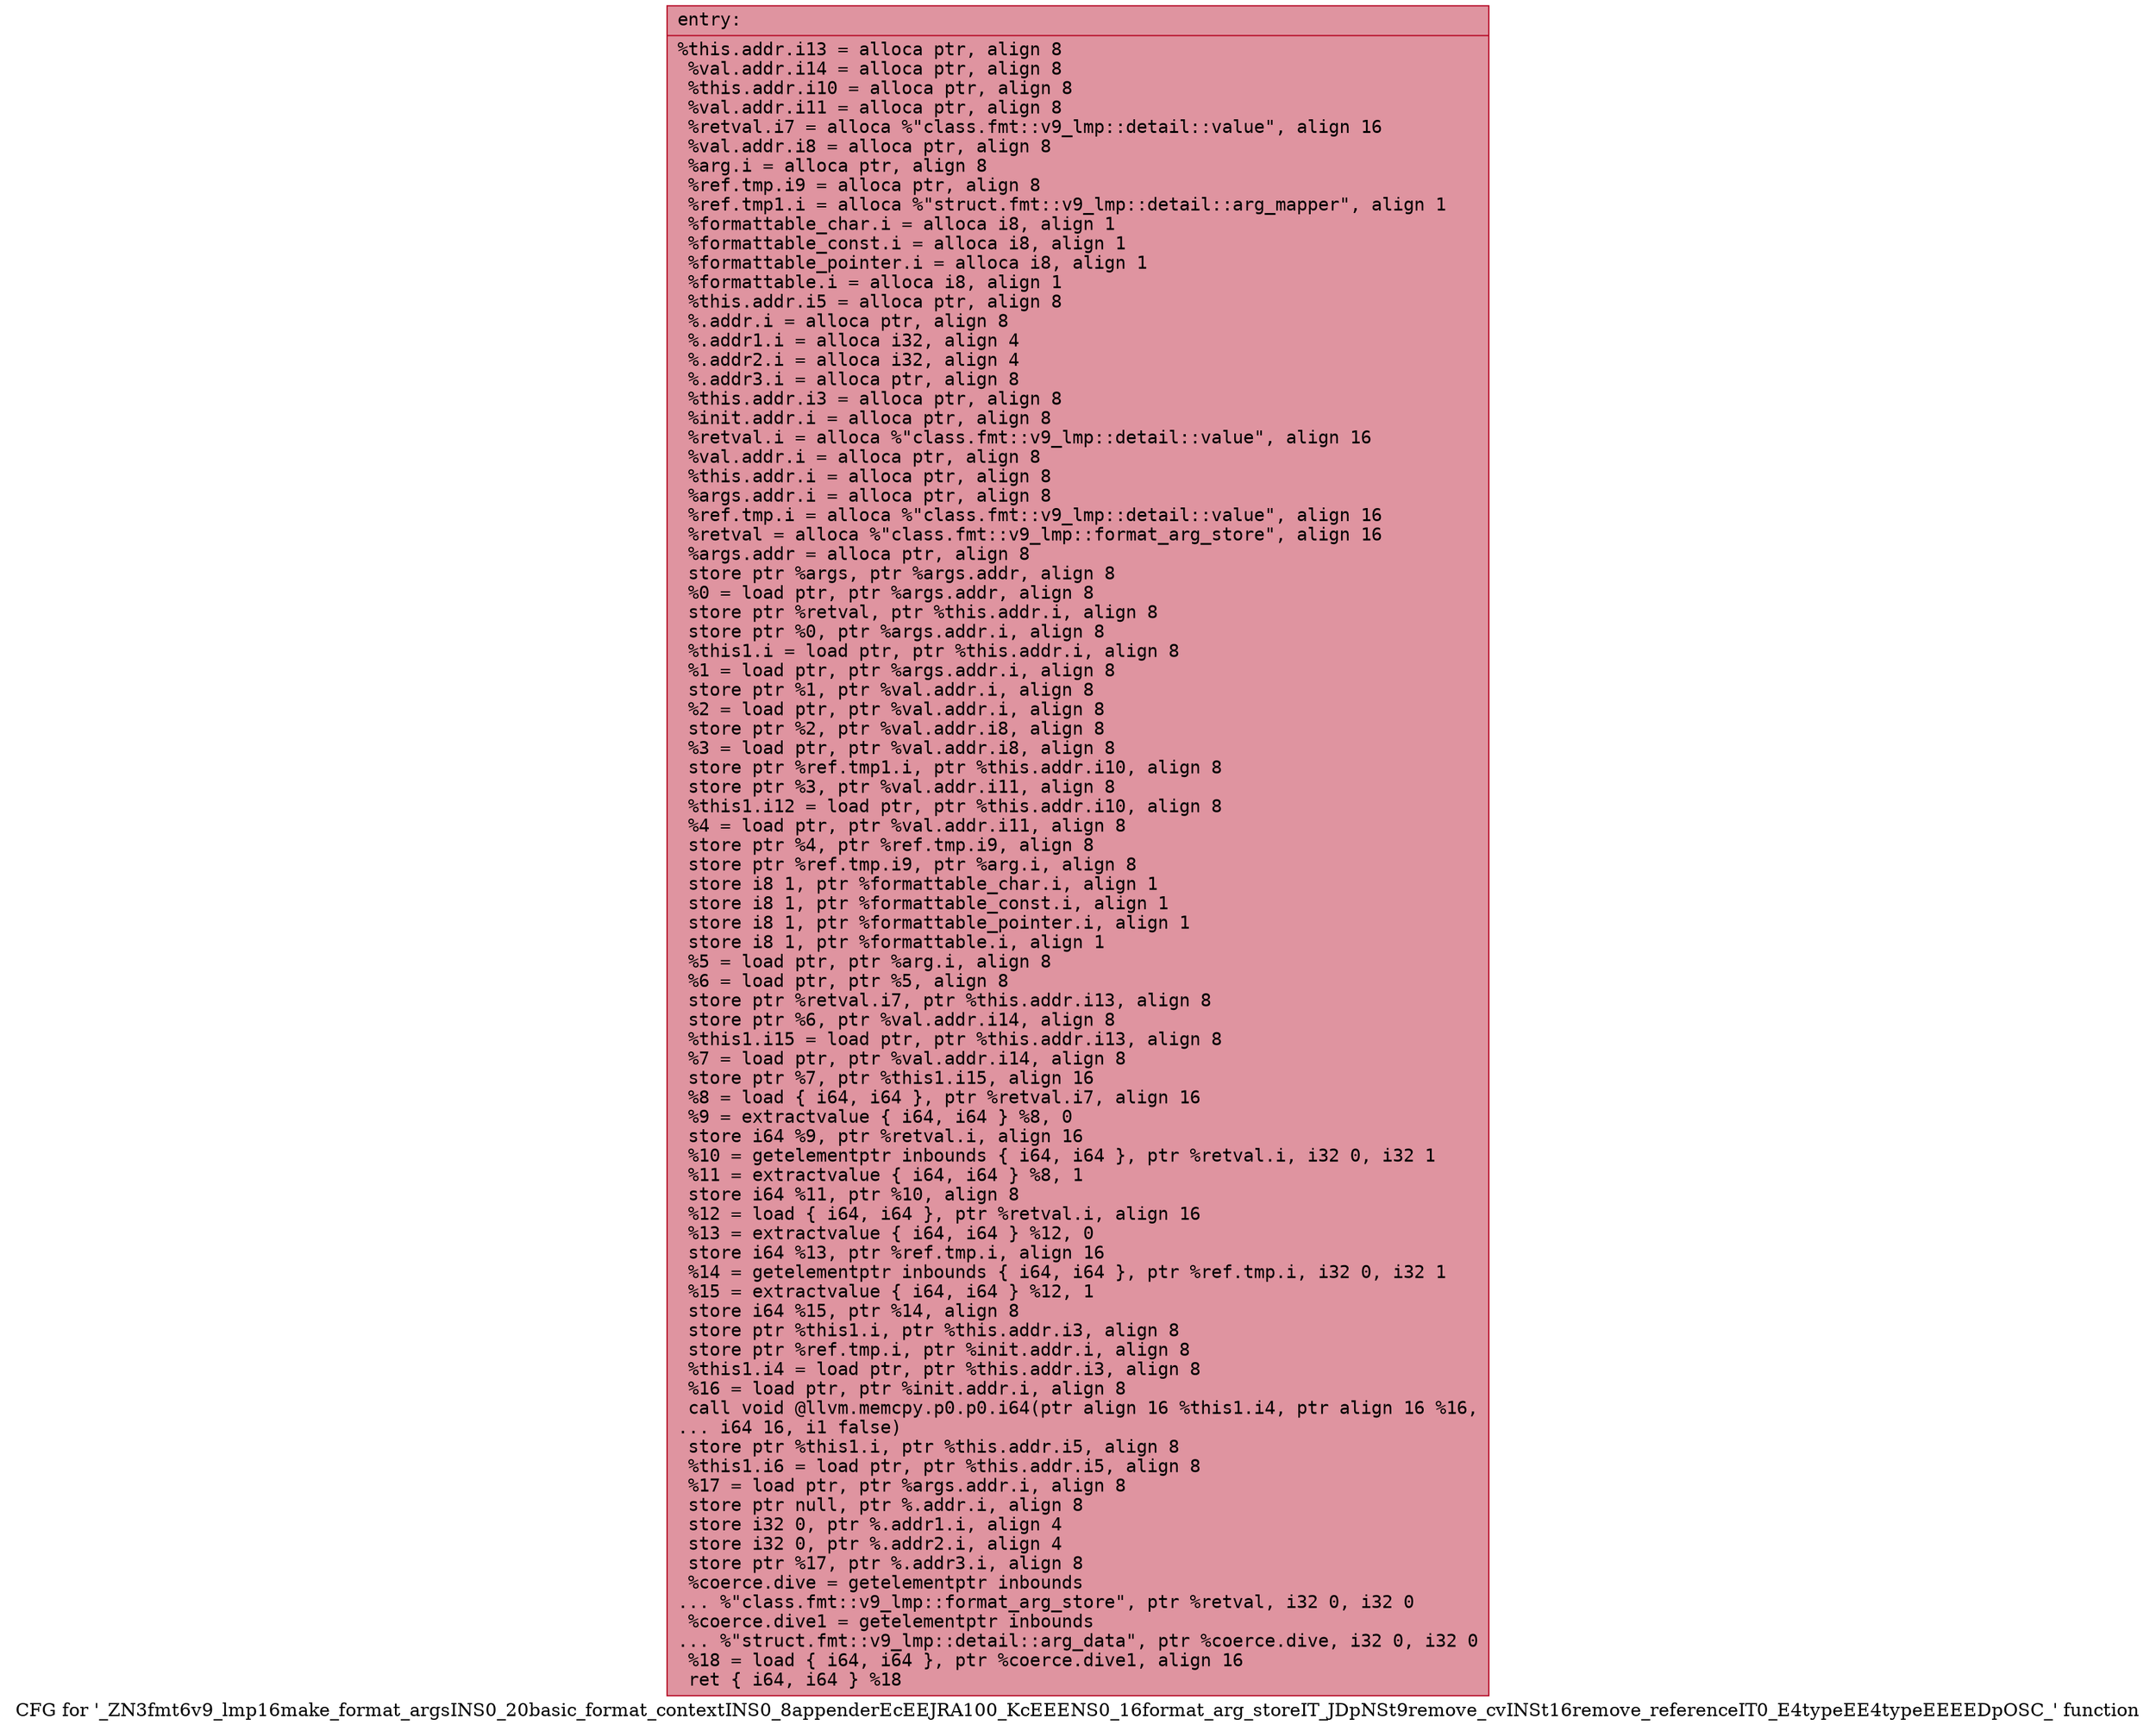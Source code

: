 digraph "CFG for '_ZN3fmt6v9_lmp16make_format_argsINS0_20basic_format_contextINS0_8appenderEcEEJRA100_KcEEENS0_16format_arg_storeIT_JDpNSt9remove_cvINSt16remove_referenceIT0_E4typeEE4typeEEEEDpOSC_' function" {
	label="CFG for '_ZN3fmt6v9_lmp16make_format_argsINS0_20basic_format_contextINS0_8appenderEcEEJRA100_KcEEENS0_16format_arg_storeIT_JDpNSt9remove_cvINSt16remove_referenceIT0_E4typeEE4typeEEEEDpOSC_' function";

	Node0x5651cd87e2a0 [shape=record,color="#b70d28ff", style=filled, fillcolor="#b70d2870" fontname="Courier",label="{entry:\l|  %this.addr.i13 = alloca ptr, align 8\l  %val.addr.i14 = alloca ptr, align 8\l  %this.addr.i10 = alloca ptr, align 8\l  %val.addr.i11 = alloca ptr, align 8\l  %retval.i7 = alloca %\"class.fmt::v9_lmp::detail::value\", align 16\l  %val.addr.i8 = alloca ptr, align 8\l  %arg.i = alloca ptr, align 8\l  %ref.tmp.i9 = alloca ptr, align 8\l  %ref.tmp1.i = alloca %\"struct.fmt::v9_lmp::detail::arg_mapper\", align 1\l  %formattable_char.i = alloca i8, align 1\l  %formattable_const.i = alloca i8, align 1\l  %formattable_pointer.i = alloca i8, align 1\l  %formattable.i = alloca i8, align 1\l  %this.addr.i5 = alloca ptr, align 8\l  %.addr.i = alloca ptr, align 8\l  %.addr1.i = alloca i32, align 4\l  %.addr2.i = alloca i32, align 4\l  %.addr3.i = alloca ptr, align 8\l  %this.addr.i3 = alloca ptr, align 8\l  %init.addr.i = alloca ptr, align 8\l  %retval.i = alloca %\"class.fmt::v9_lmp::detail::value\", align 16\l  %val.addr.i = alloca ptr, align 8\l  %this.addr.i = alloca ptr, align 8\l  %args.addr.i = alloca ptr, align 8\l  %ref.tmp.i = alloca %\"class.fmt::v9_lmp::detail::value\", align 16\l  %retval = alloca %\"class.fmt::v9_lmp::format_arg_store\", align 16\l  %args.addr = alloca ptr, align 8\l  store ptr %args, ptr %args.addr, align 8\l  %0 = load ptr, ptr %args.addr, align 8\l  store ptr %retval, ptr %this.addr.i, align 8\l  store ptr %0, ptr %args.addr.i, align 8\l  %this1.i = load ptr, ptr %this.addr.i, align 8\l  %1 = load ptr, ptr %args.addr.i, align 8\l  store ptr %1, ptr %val.addr.i, align 8\l  %2 = load ptr, ptr %val.addr.i, align 8\l  store ptr %2, ptr %val.addr.i8, align 8\l  %3 = load ptr, ptr %val.addr.i8, align 8\l  store ptr %ref.tmp1.i, ptr %this.addr.i10, align 8\l  store ptr %3, ptr %val.addr.i11, align 8\l  %this1.i12 = load ptr, ptr %this.addr.i10, align 8\l  %4 = load ptr, ptr %val.addr.i11, align 8\l  store ptr %4, ptr %ref.tmp.i9, align 8\l  store ptr %ref.tmp.i9, ptr %arg.i, align 8\l  store i8 1, ptr %formattable_char.i, align 1\l  store i8 1, ptr %formattable_const.i, align 1\l  store i8 1, ptr %formattable_pointer.i, align 1\l  store i8 1, ptr %formattable.i, align 1\l  %5 = load ptr, ptr %arg.i, align 8\l  %6 = load ptr, ptr %5, align 8\l  store ptr %retval.i7, ptr %this.addr.i13, align 8\l  store ptr %6, ptr %val.addr.i14, align 8\l  %this1.i15 = load ptr, ptr %this.addr.i13, align 8\l  %7 = load ptr, ptr %val.addr.i14, align 8\l  store ptr %7, ptr %this1.i15, align 16\l  %8 = load \{ i64, i64 \}, ptr %retval.i7, align 16\l  %9 = extractvalue \{ i64, i64 \} %8, 0\l  store i64 %9, ptr %retval.i, align 16\l  %10 = getelementptr inbounds \{ i64, i64 \}, ptr %retval.i, i32 0, i32 1\l  %11 = extractvalue \{ i64, i64 \} %8, 1\l  store i64 %11, ptr %10, align 8\l  %12 = load \{ i64, i64 \}, ptr %retval.i, align 16\l  %13 = extractvalue \{ i64, i64 \} %12, 0\l  store i64 %13, ptr %ref.tmp.i, align 16\l  %14 = getelementptr inbounds \{ i64, i64 \}, ptr %ref.tmp.i, i32 0, i32 1\l  %15 = extractvalue \{ i64, i64 \} %12, 1\l  store i64 %15, ptr %14, align 8\l  store ptr %this1.i, ptr %this.addr.i3, align 8\l  store ptr %ref.tmp.i, ptr %init.addr.i, align 8\l  %this1.i4 = load ptr, ptr %this.addr.i3, align 8\l  %16 = load ptr, ptr %init.addr.i, align 8\l  call void @llvm.memcpy.p0.p0.i64(ptr align 16 %this1.i4, ptr align 16 %16,\l... i64 16, i1 false)\l  store ptr %this1.i, ptr %this.addr.i5, align 8\l  %this1.i6 = load ptr, ptr %this.addr.i5, align 8\l  %17 = load ptr, ptr %args.addr.i, align 8\l  store ptr null, ptr %.addr.i, align 8\l  store i32 0, ptr %.addr1.i, align 4\l  store i32 0, ptr %.addr2.i, align 4\l  store ptr %17, ptr %.addr3.i, align 8\l  %coerce.dive = getelementptr inbounds\l... %\"class.fmt::v9_lmp::format_arg_store\", ptr %retval, i32 0, i32 0\l  %coerce.dive1 = getelementptr inbounds\l... %\"struct.fmt::v9_lmp::detail::arg_data\", ptr %coerce.dive, i32 0, i32 0\l  %18 = load \{ i64, i64 \}, ptr %coerce.dive1, align 16\l  ret \{ i64, i64 \} %18\l}"];
}

